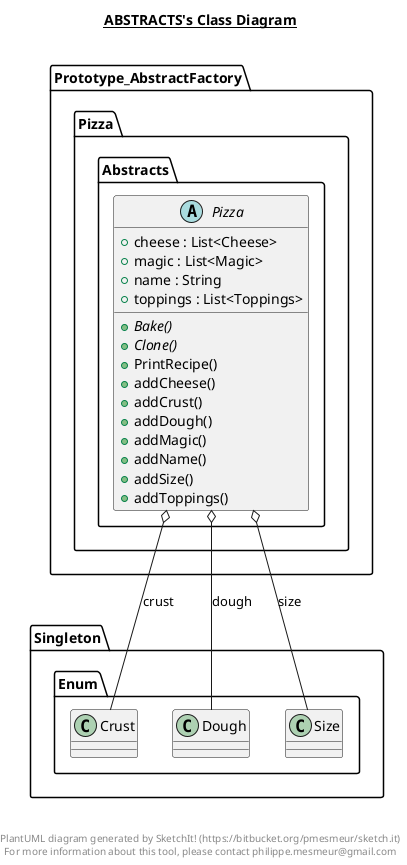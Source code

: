 @startuml

title __ABSTRACTS's Class Diagram__\n

  namespace Prototype_AbstractFactory {
    namespace Pizza {
      namespace Abstracts {
        abstract class Prototype_AbstractFactory.Pizza.Abstracts.Pizza {
            + cheese : List<Cheese>
            + magic : List<Magic>
            + name : String
            + toppings : List<Toppings>
            {abstract} + Bake()
            {abstract} + Clone()
            + PrintRecipe()
            + addCheese()
            + addCrust()
            + addDough()
            + addMagic()
            + addName()
            + addSize()
            + addToppings()
        }
      }
    }
  }
  

  Prototype_AbstractFactory.Pizza.Abstracts.Pizza o-- Singleton.Enum.Crust : crust
  Prototype_AbstractFactory.Pizza.Abstracts.Pizza o-- Singleton.Enum.Dough : dough
  Prototype_AbstractFactory.Pizza.Abstracts.Pizza o-- Singleton.Enum.Size : size


right footer


PlantUML diagram generated by SketchIt! (https://bitbucket.org/pmesmeur/sketch.it)
For more information about this tool, please contact philippe.mesmeur@gmail.com
endfooter

@enduml
